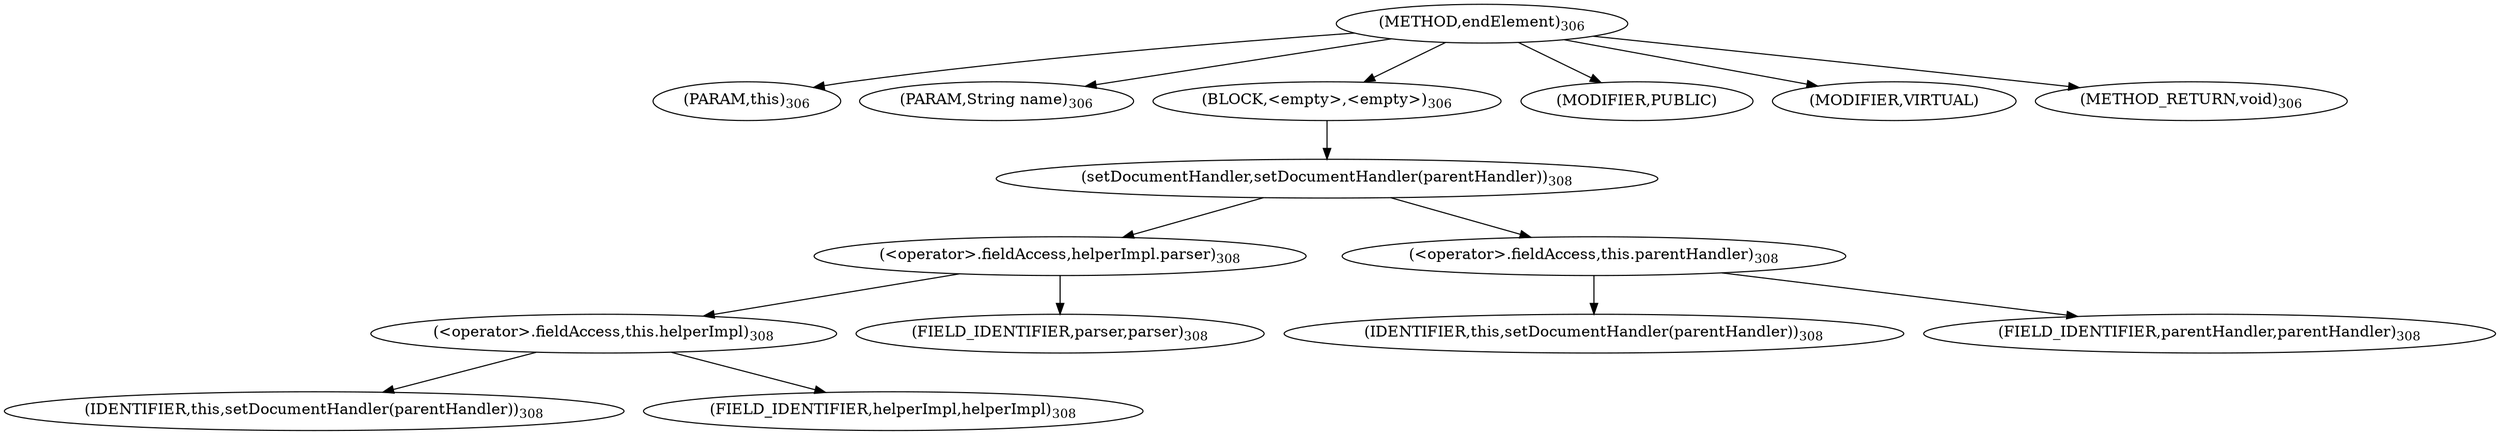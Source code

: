 digraph "endElement" {  
"521" [label = <(METHOD,endElement)<SUB>306</SUB>> ]
"522" [label = <(PARAM,this)<SUB>306</SUB>> ]
"523" [label = <(PARAM,String name)<SUB>306</SUB>> ]
"524" [label = <(BLOCK,&lt;empty&gt;,&lt;empty&gt;)<SUB>306</SUB>> ]
"525" [label = <(setDocumentHandler,setDocumentHandler(parentHandler))<SUB>308</SUB>> ]
"526" [label = <(&lt;operator&gt;.fieldAccess,helperImpl.parser)<SUB>308</SUB>> ]
"527" [label = <(&lt;operator&gt;.fieldAccess,this.helperImpl)<SUB>308</SUB>> ]
"528" [label = <(IDENTIFIER,this,setDocumentHandler(parentHandler))<SUB>308</SUB>> ]
"529" [label = <(FIELD_IDENTIFIER,helperImpl,helperImpl)<SUB>308</SUB>> ]
"530" [label = <(FIELD_IDENTIFIER,parser,parser)<SUB>308</SUB>> ]
"531" [label = <(&lt;operator&gt;.fieldAccess,this.parentHandler)<SUB>308</SUB>> ]
"532" [label = <(IDENTIFIER,this,setDocumentHandler(parentHandler))<SUB>308</SUB>> ]
"533" [label = <(FIELD_IDENTIFIER,parentHandler,parentHandler)<SUB>308</SUB>> ]
"534" [label = <(MODIFIER,PUBLIC)> ]
"535" [label = <(MODIFIER,VIRTUAL)> ]
"536" [label = <(METHOD_RETURN,void)<SUB>306</SUB>> ]
  "521" -> "522" 
  "521" -> "523" 
  "521" -> "524" 
  "521" -> "534" 
  "521" -> "535" 
  "521" -> "536" 
  "524" -> "525" 
  "525" -> "526" 
  "525" -> "531" 
  "526" -> "527" 
  "526" -> "530" 
  "527" -> "528" 
  "527" -> "529" 
  "531" -> "532" 
  "531" -> "533" 
}
